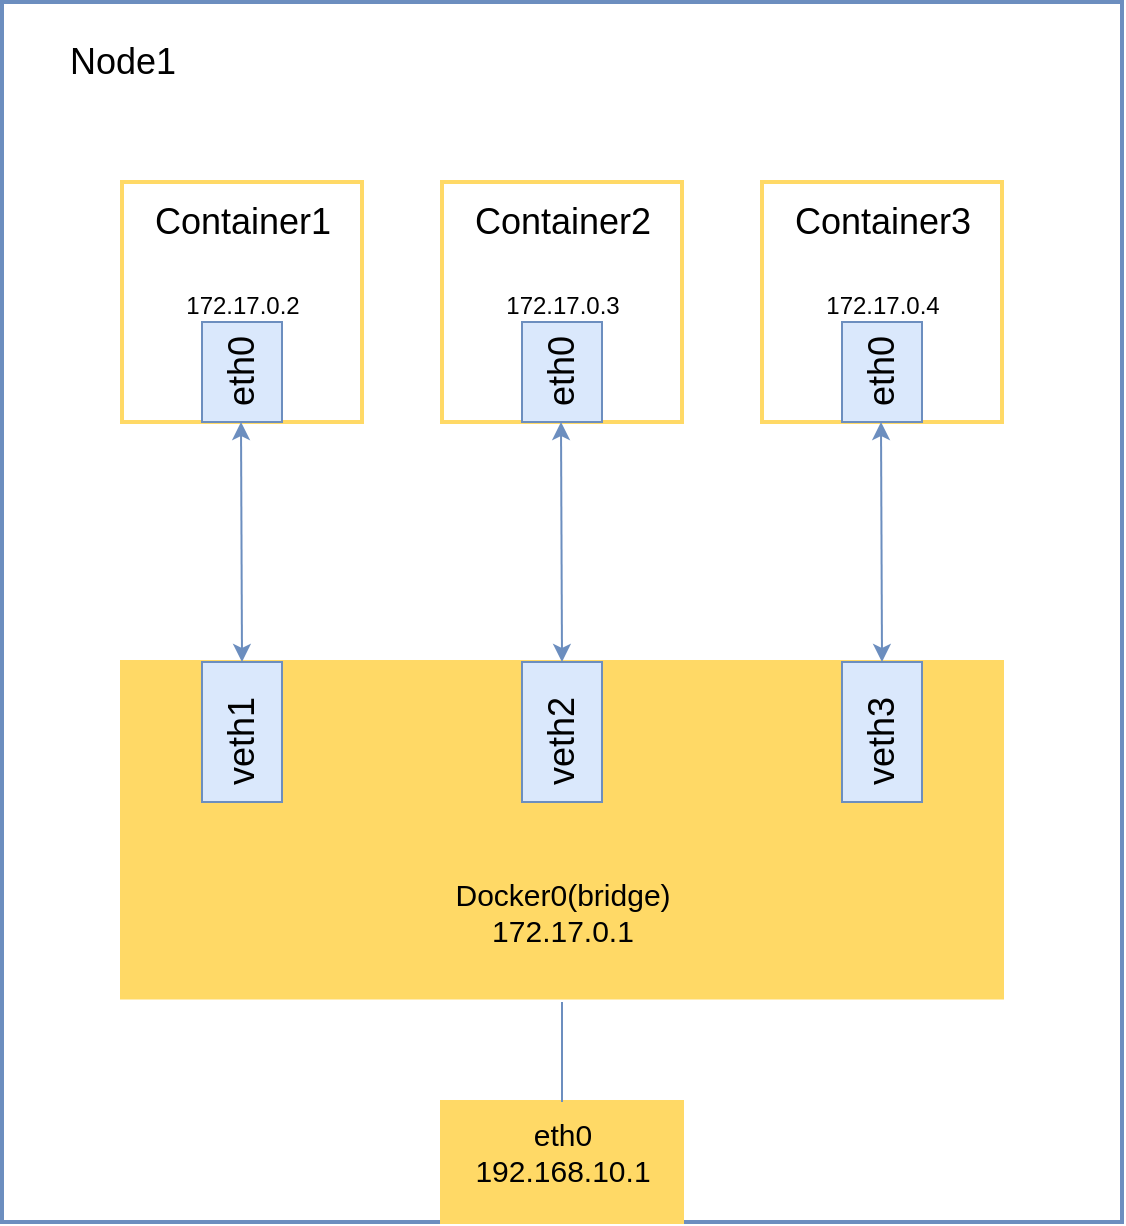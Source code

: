 <mxfile version="20.2.3" type="github" pages="4">
  <diagram id="d8gJm3nWXg_ljR8pKpvJ" name="bridge_mode">
    <mxGraphModel dx="1426" dy="793" grid="1" gridSize="10" guides="1" tooltips="1" connect="1" arrows="1" fold="1" page="1" pageScale="1" pageWidth="827" pageHeight="1169" math="0" shadow="0">
      <root>
        <object label="" frank-dc-drawpics="frank-dc-drawpics" id="0">
          <mxCell />
        </object>
        <mxCell id="1" parent="0" />
        <mxCell id="QsDPbeFdU3MrOihw1gsQ-39" value="" style="whiteSpace=wrap;html=1;shadow=0;fontSize=15;strokeColor=#6c8ebf;strokeWidth=2;fillColor=#FFFFFF;" vertex="1" parent="1">
          <mxGeometry x="100" y="70" width="560" height="610" as="geometry" />
        </mxCell>
        <mxCell id="QsDPbeFdU3MrOihw1gsQ-37" value="" style="whiteSpace=wrap;html=1;shadow=0;fontSize=15;strokeColor=#FFD966;strokeWidth=2;fillColor=#FFD966;" vertex="1" parent="1">
          <mxGeometry x="320" y="620" width="120" height="60" as="geometry" />
        </mxCell>
        <mxCell id="QsDPbeFdU3MrOihw1gsQ-35" value="" style="whiteSpace=wrap;html=1;shadow=0;fontSize=15;strokeColor=#FFD966;strokeWidth=2;fillColor=#FFD966;" vertex="1" parent="1">
          <mxGeometry x="160" y="400" width="440" height="167.75" as="geometry" />
        </mxCell>
        <mxCell id="QsDPbeFdU3MrOihw1gsQ-1" value="" style="whiteSpace=wrap;html=1;aspect=fixed;strokeColor=#FFD966;strokeWidth=2;" vertex="1" parent="1">
          <mxGeometry x="160" y="160" width="120" height="120" as="geometry" />
        </mxCell>
        <mxCell id="QsDPbeFdU3MrOihw1gsQ-2" value="&lt;font style=&quot;font-size: 18px;&quot;&gt;Container1&lt;/font&gt;" style="text;html=1;resizable=0;autosize=1;align=center;verticalAlign=middle;points=[];fillColor=none;strokeColor=none;rounded=0;" vertex="1" parent="1">
          <mxGeometry x="165" y="160" width="110" height="40" as="geometry" />
        </mxCell>
        <mxCell id="QsDPbeFdU3MrOihw1gsQ-3" value="&lt;font style=&quot;font-size: 12px;&quot;&gt;172.17.0.2&lt;/font&gt;" style="text;html=1;resizable=0;autosize=1;align=center;verticalAlign=middle;points=[];fillColor=none;strokeColor=none;rounded=0;fontSize=18;" vertex="1" parent="1">
          <mxGeometry x="180" y="200" width="80" height="40" as="geometry" />
        </mxCell>
        <mxCell id="QsDPbeFdU3MrOihw1gsQ-7" value="" style="rounded=0;whiteSpace=wrap;html=1;fontSize=12;fillColor=#dae8fc;strokeColor=#6c8ebf;" vertex="1" parent="1">
          <mxGeometry x="200" y="230" width="40" height="50" as="geometry" />
        </mxCell>
        <mxCell id="QsDPbeFdU3MrOihw1gsQ-8" value="&lt;font style=&quot;font-size: 18px;&quot;&gt;eth0&lt;/font&gt;" style="text;html=1;resizable=0;autosize=1;align=center;verticalAlign=middle;points=[];fillColor=none;strokeColor=none;rounded=0;fontSize=12;horizontal=0;" vertex="1" parent="1">
          <mxGeometry x="195" y="230" width="50" height="50" as="geometry" />
        </mxCell>
        <mxCell id="QsDPbeFdU3MrOihw1gsQ-9" value="" style="whiteSpace=wrap;html=1;aspect=fixed;strokeColor=#FFD966;strokeWidth=2;" vertex="1" parent="1">
          <mxGeometry x="320" y="160" width="120" height="120" as="geometry" />
        </mxCell>
        <mxCell id="QsDPbeFdU3MrOihw1gsQ-10" value="&lt;font style=&quot;font-size: 18px;&quot;&gt;Container2&lt;/font&gt;" style="text;html=1;resizable=0;autosize=1;align=center;verticalAlign=middle;points=[];fillColor=none;strokeColor=none;rounded=0;" vertex="1" parent="1">
          <mxGeometry x="325" y="160" width="110" height="40" as="geometry" />
        </mxCell>
        <mxCell id="QsDPbeFdU3MrOihw1gsQ-11" value="&lt;font style=&quot;font-size: 12px;&quot;&gt;172.17.0.3&lt;/font&gt;" style="text;html=1;resizable=0;autosize=1;align=center;verticalAlign=middle;points=[];fillColor=none;strokeColor=none;rounded=0;fontSize=18;" vertex="1" parent="1">
          <mxGeometry x="340" y="200" width="80" height="40" as="geometry" />
        </mxCell>
        <mxCell id="QsDPbeFdU3MrOihw1gsQ-12" value="" style="rounded=0;whiteSpace=wrap;html=1;fontSize=12;fillColor=#dae8fc;strokeColor=#6c8ebf;" vertex="1" parent="1">
          <mxGeometry x="360" y="230" width="40" height="50" as="geometry" />
        </mxCell>
        <mxCell id="QsDPbeFdU3MrOihw1gsQ-13" value="&lt;font style=&quot;font-size: 18px;&quot;&gt;eth0&lt;/font&gt;" style="text;html=1;resizable=0;autosize=1;align=center;verticalAlign=middle;points=[];fillColor=none;strokeColor=none;rounded=0;fontSize=12;horizontal=0;" vertex="1" parent="1">
          <mxGeometry x="355" y="230" width="50" height="50" as="geometry" />
        </mxCell>
        <mxCell id="QsDPbeFdU3MrOihw1gsQ-14" value="" style="whiteSpace=wrap;html=1;aspect=fixed;strokeColor=#FFD966;strokeWidth=2;" vertex="1" parent="1">
          <mxGeometry x="480" y="160" width="120" height="120" as="geometry" />
        </mxCell>
        <mxCell id="QsDPbeFdU3MrOihw1gsQ-15" value="&lt;span style=&quot;font-size: 18px;&quot;&gt;Container3&lt;/span&gt;" style="text;html=1;resizable=0;autosize=1;align=center;verticalAlign=middle;points=[];fillColor=none;strokeColor=none;rounded=0;" vertex="1" parent="1">
          <mxGeometry x="485" y="160" width="110" height="40" as="geometry" />
        </mxCell>
        <mxCell id="QsDPbeFdU3MrOihw1gsQ-16" value="&lt;font style=&quot;font-size: 12px;&quot;&gt;172.17.0.4&lt;/font&gt;" style="text;html=1;resizable=0;autosize=1;align=center;verticalAlign=middle;points=[];fillColor=none;strokeColor=none;rounded=0;fontSize=18;" vertex="1" parent="1">
          <mxGeometry x="500" y="200" width="80" height="40" as="geometry" />
        </mxCell>
        <mxCell id="QsDPbeFdU3MrOihw1gsQ-17" value="" style="rounded=0;whiteSpace=wrap;html=1;fontSize=12;fillColor=#dae8fc;strokeColor=#6c8ebf;" vertex="1" parent="1">
          <mxGeometry x="520" y="230" width="40" height="50" as="geometry" />
        </mxCell>
        <mxCell id="QsDPbeFdU3MrOihw1gsQ-18" value="&lt;font style=&quot;font-size: 18px;&quot;&gt;eth0&lt;/font&gt;" style="text;html=1;resizable=0;autosize=1;align=center;verticalAlign=middle;points=[];fillColor=none;strokeColor=none;rounded=0;fontSize=12;horizontal=0;" vertex="1" parent="1">
          <mxGeometry x="515" y="230" width="50" height="50" as="geometry" />
        </mxCell>
        <mxCell id="QsDPbeFdU3MrOihw1gsQ-25" value="" style="rounded=0;whiteSpace=wrap;html=1;fontSize=12;fillColor=#dae8fc;strokeColor=#6c8ebf;shadow=0;" vertex="1" parent="1">
          <mxGeometry x="200" y="400" width="40" height="70" as="geometry" />
        </mxCell>
        <mxCell id="QsDPbeFdU3MrOihw1gsQ-20" value="&lt;font style=&quot;font-size: 18px;&quot;&gt;veth1&lt;/font&gt;" style="text;html=1;resizable=0;autosize=1;align=center;verticalAlign=middle;points=[];rounded=0;fontSize=12;horizontal=0;" vertex="1" parent="1">
          <mxGeometry x="195" y="410" width="50" height="60" as="geometry" />
        </mxCell>
        <mxCell id="QsDPbeFdU3MrOihw1gsQ-27" value="" style="endArrow=classic;startArrow=classic;html=1;rounded=0;fontSize=18;exitX=0.5;exitY=0;exitDx=0;exitDy=0;fillColor=#dae8fc;strokeColor=#6c8ebf;" edge="1" parent="1" source="QsDPbeFdU3MrOihw1gsQ-25">
          <mxGeometry width="50" height="50" relative="1" as="geometry">
            <mxPoint x="219.5" y="370" as="sourcePoint" />
            <mxPoint x="219.5" y="280" as="targetPoint" />
          </mxGeometry>
        </mxCell>
        <mxCell id="QsDPbeFdU3MrOihw1gsQ-28" value="" style="rounded=0;whiteSpace=wrap;html=1;fontSize=12;fillColor=#dae8fc;strokeColor=#6c8ebf;shadow=0;" vertex="1" parent="1">
          <mxGeometry x="360" y="400" width="40" height="70" as="geometry" />
        </mxCell>
        <mxCell id="QsDPbeFdU3MrOihw1gsQ-29" value="&lt;font style=&quot;font-size: 18px;&quot;&gt;veth2&lt;/font&gt;" style="text;html=1;resizable=0;autosize=1;align=center;verticalAlign=middle;points=[];rounded=0;fontSize=12;horizontal=0;" vertex="1" parent="1">
          <mxGeometry x="355" y="410" width="50" height="60" as="geometry" />
        </mxCell>
        <mxCell id="QsDPbeFdU3MrOihw1gsQ-30" value="" style="endArrow=classic;startArrow=classic;html=1;rounded=0;fontSize=18;exitX=0.5;exitY=0;exitDx=0;exitDy=0;fillColor=#dae8fc;strokeColor=#6c8ebf;" edge="1" parent="1" source="QsDPbeFdU3MrOihw1gsQ-28">
          <mxGeometry width="50" height="50" relative="1" as="geometry">
            <mxPoint x="379.5" y="370" as="sourcePoint" />
            <mxPoint x="379.5" y="280" as="targetPoint" />
          </mxGeometry>
        </mxCell>
        <mxCell id="QsDPbeFdU3MrOihw1gsQ-31" value="" style="rounded=0;whiteSpace=wrap;html=1;fontSize=12;fillColor=#dae8fc;strokeColor=#6c8ebf;shadow=0;" vertex="1" parent="1">
          <mxGeometry x="520" y="400" width="40" height="70" as="geometry" />
        </mxCell>
        <mxCell id="QsDPbeFdU3MrOihw1gsQ-32" value="&lt;font style=&quot;font-size: 18px;&quot;&gt;veth3&lt;/font&gt;" style="text;html=1;resizable=0;autosize=1;align=center;verticalAlign=middle;points=[];rounded=0;fontSize=12;horizontal=0;" vertex="1" parent="1">
          <mxGeometry x="515" y="410" width="50" height="60" as="geometry" />
        </mxCell>
        <mxCell id="QsDPbeFdU3MrOihw1gsQ-33" value="" style="endArrow=classic;startArrow=classic;html=1;rounded=0;fontSize=18;exitX=0.5;exitY=0;exitDx=0;exitDy=0;fillColor=#dae8fc;strokeColor=#6c8ebf;" edge="1" parent="1" source="QsDPbeFdU3MrOihw1gsQ-31">
          <mxGeometry width="50" height="50" relative="1" as="geometry">
            <mxPoint x="539.5" y="370" as="sourcePoint" />
            <mxPoint x="539.5" y="280" as="targetPoint" />
          </mxGeometry>
        </mxCell>
        <mxCell id="QsDPbeFdU3MrOihw1gsQ-34" value="Docker0(bridge)&lt;br style=&quot;font-size: 15px;&quot;&gt;172.17.0.1" style="text;html=1;resizable=0;autosize=1;align=center;verticalAlign=middle;points=[];fillColor=none;strokeColor=none;rounded=0;shadow=0;fontSize=15;" vertex="1" parent="1">
          <mxGeometry x="315" y="500" width="130" height="50" as="geometry" />
        </mxCell>
        <mxCell id="QsDPbeFdU3MrOihw1gsQ-36" value="eth0&lt;br&gt;192.168.10.1" style="text;html=1;resizable=0;autosize=1;align=center;verticalAlign=middle;points=[];fillColor=none;strokeColor=none;rounded=0;shadow=0;fontSize=15;" vertex="1" parent="1">
          <mxGeometry x="325" y="620" width="110" height="50" as="geometry" />
        </mxCell>
        <mxCell id="QsDPbeFdU3MrOihw1gsQ-38" value="" style="endArrow=none;html=1;rounded=0;fontSize=15;exitX=0.5;exitY=0;exitDx=0;exitDy=0;exitPerimeter=0;fillColor=#dae8fc;strokeColor=#6c8ebf;" edge="1" parent="1" source="QsDPbeFdU3MrOihw1gsQ-36">
          <mxGeometry width="50" height="50" relative="1" as="geometry">
            <mxPoint x="379.5" y="590" as="sourcePoint" />
            <mxPoint x="380" y="570" as="targetPoint" />
          </mxGeometry>
        </mxCell>
        <mxCell id="QsDPbeFdU3MrOihw1gsQ-40" value="Node1" style="text;html=1;resizable=0;autosize=1;align=center;verticalAlign=middle;points=[];fillColor=none;strokeColor=none;rounded=0;shadow=0;fontSize=18;" vertex="1" parent="1">
          <mxGeometry x="120" y="80" width="80" height="40" as="geometry" />
        </mxCell>
      </root>
    </mxGraphModel>
  </diagram>
  <diagram id="KIMT8grROVlTTHYs9mRf" name="container_mode">
    <mxGraphModel dx="1426" dy="793" grid="1" gridSize="10" guides="1" tooltips="1" connect="1" arrows="1" fold="1" page="1" pageScale="1" pageWidth="827" pageHeight="1169" math="0" shadow="0">
      <root>
        <mxCell id="0" />
        <mxCell id="1" parent="0" />
        <mxCell id="_iRKPascGsHr-x5VkFqD-3" value="" style="whiteSpace=wrap;html=1;shadow=0;fontSize=15;strokeColor=#FFD966;strokeWidth=2;fillColor=#FFD966;" vertex="1" parent="1">
          <mxGeometry x="160" y="400" width="440" height="160" as="geometry" />
        </mxCell>
        <mxCell id="_iRKPascGsHr-x5VkFqD-4" value="" style="whiteSpace=wrap;html=1;aspect=fixed;strokeColor=#FFD966;strokeWidth=2;" vertex="1" parent="1">
          <mxGeometry x="160" y="180" width="120" height="120" as="geometry" />
        </mxCell>
        <mxCell id="_iRKPascGsHr-x5VkFqD-5" value="&lt;span style=&quot;font-size: 18px;&quot;&gt;Container1&lt;/span&gt;" style="text;html=1;resizable=0;autosize=1;align=center;verticalAlign=middle;points=[];fillColor=none;strokeColor=none;rounded=0;" vertex="1" parent="1">
          <mxGeometry x="165" y="190" width="110" height="40" as="geometry" />
        </mxCell>
        <mxCell id="_iRKPascGsHr-x5VkFqD-6" value="&lt;font style=&quot;font-size: 12px;&quot;&gt;172.17.0.2&lt;/font&gt;" style="text;html=1;resizable=0;autosize=1;align=center;verticalAlign=middle;points=[];fillColor=none;strokeColor=none;rounded=0;fontSize=18;" vertex="1" parent="1">
          <mxGeometry x="180" y="240" width="80" height="40" as="geometry" />
        </mxCell>
        <mxCell id="_iRKPascGsHr-x5VkFqD-7" value="" style="rounded=0;whiteSpace=wrap;html=1;fontSize=12;fillColor=#dae8fc;strokeColor=#6c8ebf;" vertex="1" parent="1">
          <mxGeometry x="190" y="280" width="60" height="30" as="geometry" />
        </mxCell>
        <mxCell id="_iRKPascGsHr-x5VkFqD-8" value="&lt;font style=&quot;font-size: 18px;&quot;&gt;eth0&lt;/font&gt;" style="text;html=1;resizable=0;autosize=1;align=center;verticalAlign=middle;points=[];fillColor=none;strokeColor=none;rounded=0;fontSize=12;horizontal=1;" vertex="1" parent="1">
          <mxGeometry x="195" y="270" width="50" height="50" as="geometry" />
        </mxCell>
        <mxCell id="_iRKPascGsHr-x5VkFqD-19" value="" style="rounded=0;whiteSpace=wrap;html=1;fontSize=12;fillColor=#dae8fc;strokeColor=#6c8ebf;shadow=0;" vertex="1" parent="1">
          <mxGeometry x="335" y="380" width="90" height="40" as="geometry" />
        </mxCell>
        <mxCell id="_iRKPascGsHr-x5VkFqD-20" value="&lt;font style=&quot;font-size: 18px;&quot;&gt;veth1&lt;/font&gt;" style="text;html=1;resizable=0;autosize=1;align=center;verticalAlign=middle;points=[];rounded=0;fontSize=12;horizontal=1;" vertex="1" parent="1">
          <mxGeometry x="355" y="370" width="50" height="60" as="geometry" />
        </mxCell>
        <mxCell id="_iRKPascGsHr-x5VkFqD-21" value="" style="endArrow=none;startArrow=none;html=1;rounded=0;fontSize=18;exitX=0.5;exitY=0;exitDx=0;exitDy=0;fillColor=#dae8fc;strokeColor=#6c8ebf;entryX=0.5;entryY=1;entryDx=0;entryDy=0;startFill=0;endFill=0;" edge="1" parent="1" source="_iRKPascGsHr-x5VkFqD-19" target="_iRKPascGsHr-x5VkFqD-7">
          <mxGeometry width="50" height="50" relative="1" as="geometry">
            <mxPoint x="219.5" y="370" as="sourcePoint" />
            <mxPoint x="219.5" y="280" as="targetPoint" />
          </mxGeometry>
        </mxCell>
        <mxCell id="_iRKPascGsHr-x5VkFqD-28" value="Docker0(bridge)&lt;br style=&quot;font-size: 15px;&quot;&gt;172.17.0.1" style="text;html=1;resizable=0;autosize=1;align=center;verticalAlign=middle;points=[];fillColor=none;strokeColor=none;rounded=0;shadow=0;fontSize=15;" vertex="1" parent="1">
          <mxGeometry x="315" y="420" width="130" height="50" as="geometry" />
        </mxCell>
        <mxCell id="_iRKPascGsHr-x5VkFqD-29" value="192.168.10.1" style="text;html=1;resizable=0;autosize=1;align=center;verticalAlign=middle;points=[];fillColor=none;strokeColor=none;rounded=0;shadow=0;fontSize=15;" vertex="1" parent="1">
          <mxGeometry x="325" y="510" width="110" height="30" as="geometry" />
        </mxCell>
        <mxCell id="_iRKPascGsHr-x5VkFqD-30" value="" style="endArrow=none;html=1;rounded=0;fontSize=15;fillColor=#dae8fc;strokeColor=#6c8ebf;" edge="1" parent="1">
          <mxGeometry width="50" height="50" relative="1" as="geometry">
            <mxPoint x="660" y="375.667" as="sourcePoint" />
            <mxPoint x="660" y="394.333" as="targetPoint" />
          </mxGeometry>
        </mxCell>
        <mxCell id="ef-q_lBsc_PkXA_oNX7v-1" value="" style="rounded=0;whiteSpace=wrap;html=1;fontSize=12;fillColor=#dae8fc;strokeColor=#6c8ebf;shadow=0;" vertex="1" parent="1">
          <mxGeometry x="335" y="540" width="90" height="40" as="geometry" />
        </mxCell>
        <mxCell id="ef-q_lBsc_PkXA_oNX7v-2" value="&lt;font style=&quot;font-size: 18px;&quot;&gt;eth0&lt;/font&gt;" style="text;html=1;resizable=0;autosize=1;align=center;verticalAlign=middle;points=[];rounded=0;fontSize=12;horizontal=1;" vertex="1" parent="1">
          <mxGeometry x="350" y="540" width="60" height="40" as="geometry" />
        </mxCell>
        <mxCell id="ef-q_lBsc_PkXA_oNX7v-8" value="" style="whiteSpace=wrap;html=1;aspect=fixed;strokeColor=#FFD966;strokeWidth=2;" vertex="1" parent="1">
          <mxGeometry x="590" y="180" width="120" height="120" as="geometry" />
        </mxCell>
        <mxCell id="ef-q_lBsc_PkXA_oNX7v-9" value="&lt;span style=&quot;font-size: 18px;&quot;&gt;Container2&lt;/span&gt;" style="text;html=1;resizable=0;autosize=1;align=center;verticalAlign=middle;points=[];fillColor=none;strokeColor=none;rounded=0;" vertex="1" parent="1">
          <mxGeometry x="595" y="190" width="110" height="40" as="geometry" />
        </mxCell>
        <mxCell id="ef-q_lBsc_PkXA_oNX7v-11" value="" style="rounded=0;whiteSpace=wrap;html=1;fontSize=12;fillColor=#dae8fc;strokeColor=#6c8ebf;" vertex="1" parent="1">
          <mxGeometry x="620" y="280" width="60" height="30" as="geometry" />
        </mxCell>
        <mxCell id="ef-q_lBsc_PkXA_oNX7v-12" value="&lt;font style=&quot;font-size: 18px;&quot;&gt;eth0&lt;/font&gt;" style="text;html=1;resizable=0;autosize=1;align=center;verticalAlign=middle;points=[];fillColor=none;strokeColor=none;rounded=0;fontSize=12;horizontal=1;" vertex="1" parent="1">
          <mxGeometry x="625" y="270" width="50" height="50" as="geometry" />
        </mxCell>
        <mxCell id="ef-q_lBsc_PkXA_oNX7v-13" value="" style="endArrow=none;html=1;rounded=0;fontSize=18;exitX=0.75;exitY=1;exitDx=0;exitDy=0;entryX=0.25;entryY=1;entryDx=0;entryDy=0;strokeColor=#66FF66;strokeWidth=3;" edge="1" parent="1" source="_iRKPascGsHr-x5VkFqD-4" target="ef-q_lBsc_PkXA_oNX7v-8">
          <mxGeometry width="50" height="50" relative="1" as="geometry">
            <mxPoint x="360" y="270" as="sourcePoint" />
            <mxPoint x="410" y="220" as="targetPoint" />
          </mxGeometry>
        </mxCell>
      </root>
    </mxGraphModel>
  </diagram>
  <diagram id="dAez_1ZplqFZfkvfQlK1" name="host_mode">
    <mxGraphModel dx="1426" dy="793" grid="1" gridSize="10" guides="1" tooltips="1" connect="1" arrows="1" fold="1" page="1" pageScale="1" pageWidth="827" pageHeight="1169" math="0" shadow="0">
      <root>
        <mxCell id="0" />
        <mxCell id="1" parent="0" />
        <mxCell id="GSFvOUALjXJhR1v8Pb5r-11" value="" style="whiteSpace=wrap;html=1;shadow=0;fontSize=18;strokeColor=#0e8088;strokeWidth=2;fillColor=#99CCFF;" vertex="1" parent="1">
          <mxGeometry x="89" y="100" width="620" height="420" as="geometry" />
        </mxCell>
        <mxCell id="XsRxvZhJUOOTicYVPLUy-1" value="" style="whiteSpace=wrap;html=1;shadow=0;fontSize=15;strokeColor=#FFD966;strokeWidth=2;fillColor=#66FFFF;" vertex="1" parent="1">
          <mxGeometry x="300" y="400" width="200" height="100" as="geometry" />
        </mxCell>
        <mxCell id="XsRxvZhJUOOTicYVPLUy-11" value="eth0&lt;br&gt;192.168.10.1" style="text;html=1;resizable=0;autosize=1;align=center;verticalAlign=middle;points=[];rounded=0;shadow=0;fontSize=15;fontColor=#000000;" vertex="1" parent="1">
          <mxGeometry x="344" y="425" width="110" height="50" as="geometry" />
        </mxCell>
        <mxCell id="GSFvOUALjXJhR1v8Pb5r-1" value="" style="whiteSpace=wrap;html=1;shadow=0;fontSize=15;strokeColor=#FFD966;strokeWidth=2;fillColor=#66FFFF;" vertex="1" parent="1">
          <mxGeometry x="120" y="200" width="200" height="100" as="geometry" />
        </mxCell>
        <mxCell id="GSFvOUALjXJhR1v8Pb5r-2" value="192.168.10.1:80" style="text;html=1;resizable=0;autosize=1;align=center;verticalAlign=middle;points=[];rounded=0;shadow=0;fontSize=15;fontColor=#000000;" vertex="1" parent="1">
          <mxGeometry x="155" y="260" width="130" height="30" as="geometry" />
        </mxCell>
        <mxCell id="GSFvOUALjXJhR1v8Pb5r-5" value="Container1&lt;br&gt;" style="text;html=1;resizable=0;autosize=1;align=center;verticalAlign=middle;points=[];fillColor=none;strokeColor=none;rounded=0;shadow=0;fontSize=18;fontColor=#000000;" vertex="1" parent="1">
          <mxGeometry x="165" y="200" width="110" height="40" as="geometry" />
        </mxCell>
        <mxCell id="GSFvOUALjXJhR1v8Pb5r-6" value="" style="whiteSpace=wrap;html=1;shadow=0;fontSize=15;strokeColor=#FFD966;strokeWidth=2;fillColor=#66FFFF;" vertex="1" parent="1">
          <mxGeometry x="480" y="200" width="200" height="100" as="geometry" />
        </mxCell>
        <mxCell id="GSFvOUALjXJhR1v8Pb5r-7" value="192.168.10.1:3306" style="text;html=1;resizable=0;autosize=1;align=center;verticalAlign=middle;points=[];rounded=0;shadow=0;fontSize=15;fontColor=#000000;" vertex="1" parent="1">
          <mxGeometry x="505" y="260" width="150" height="30" as="geometry" />
        </mxCell>
        <mxCell id="GSFvOUALjXJhR1v8Pb5r-8" value="Container2" style="text;html=1;resizable=0;autosize=1;align=center;verticalAlign=middle;points=[];fillColor=none;strokeColor=none;rounded=0;shadow=0;fontSize=18;fontColor=#000000;" vertex="1" parent="1">
          <mxGeometry x="525" y="200" width="110" height="40" as="geometry" />
        </mxCell>
        <mxCell id="GSFvOUALjXJhR1v8Pb5r-9" value="" style="endArrow=none;startArrow=classic;html=1;rounded=0;fontSize=18;fontColor=#000000;strokeColor=#66FF66;strokeWidth=3;exitX=0.5;exitY=0;exitDx=0;exitDy=0;endFill=0;" edge="1" parent="1" source="XsRxvZhJUOOTicYVPLUy-1">
          <mxGeometry width="50" height="50" relative="1" as="geometry">
            <mxPoint x="540" y="350" as="sourcePoint" />
            <mxPoint x="590" y="300" as="targetPoint" />
          </mxGeometry>
        </mxCell>
        <mxCell id="GSFvOUALjXJhR1v8Pb5r-10" value="" style="endArrow=none;startArrow=classic;html=1;rounded=0;fontSize=18;fontColor=#000000;strokeColor=#66FF66;strokeWidth=2;entryX=0.5;entryY=1;entryDx=0;entryDy=0;exitX=0.5;exitY=0;exitDx=0;exitDy=0;startFill=1;endFill=0;" edge="1" parent="1" source="XsRxvZhJUOOTicYVPLUy-1" target="GSFvOUALjXJhR1v8Pb5r-1">
          <mxGeometry width="50" height="50" relative="1" as="geometry">
            <mxPoint x="150" y="500" as="sourcePoint" />
            <mxPoint x="200" y="450" as="targetPoint" />
          </mxGeometry>
        </mxCell>
        <mxCell id="GSFvOUALjXJhR1v8Pb5r-12" value="Host" style="text;html=1;resizable=0;autosize=1;align=center;verticalAlign=middle;points=[];fillColor=none;strokeColor=none;rounded=0;shadow=0;fontSize=18;fontColor=#000000;" vertex="1" parent="1">
          <mxGeometry x="105" y="110" width="60" height="40" as="geometry" />
        </mxCell>
      </root>
    </mxGraphModel>
  </diagram>
  <diagram id="WQBBrUvB01DHsUipGKfa" name="none_mode">
    <mxGraphModel dx="1426" dy="793" grid="1" gridSize="10" guides="1" tooltips="1" connect="1" arrows="1" fold="1" page="1" pageScale="1" pageWidth="827" pageHeight="1169" math="0" shadow="0">
      <root>
        <mxCell id="0" />
        <mxCell id="1" parent="0" />
        <mxCell id="r1XO768RNgrdo1688bnx-20" value="" style="whiteSpace=wrap;html=1;shadow=0;fontSize=18;fontColor=#000000;strokeColor=#FFD966;strokeWidth=2;fillColor=#99CCFF;" vertex="1" parent="1">
          <mxGeometry x="160" y="230" width="120" height="60" as="geometry" />
        </mxCell>
        <mxCell id="r1XO768RNgrdo1688bnx-1" value="" style="whiteSpace=wrap;html=1;shadow=0;fontSize=15;strokeColor=#FFD966;strokeWidth=2;fillColor=#FFD966;" vertex="1" parent="1">
          <mxGeometry x="160" y="400" width="430" height="100" as="geometry" />
        </mxCell>
        <mxCell id="r1XO768RNgrdo1688bnx-3" value="&lt;span style=&quot;font-size: 18px;&quot;&gt;Container1&lt;/span&gt;" style="text;html=1;resizable=0;autosize=1;align=center;verticalAlign=middle;points=[];fillColor=none;strokeColor=none;rounded=0;" vertex="1" parent="1">
          <mxGeometry x="165" y="240" width="110" height="40" as="geometry" />
        </mxCell>
        <mxCell id="r1XO768RNgrdo1688bnx-7" value="&lt;font style=&quot;font-size: 18px;&quot;&gt;docker0&lt;/font&gt;" style="rounded=0;whiteSpace=wrap;html=1;fontSize=12;fillColor=#dae8fc;strokeColor=#6c8ebf;shadow=0;" vertex="1" parent="1">
          <mxGeometry x="335" y="380" width="90" height="40" as="geometry" />
        </mxCell>
        <mxCell id="r1XO768RNgrdo1688bnx-12" value="" style="endArrow=none;html=1;rounded=0;fontSize=15;fillColor=#dae8fc;strokeColor=#6c8ebf;" edge="1" parent="1">
          <mxGeometry width="50" height="50" relative="1" as="geometry">
            <mxPoint x="660" y="375.667" as="sourcePoint" />
            <mxPoint x="660" y="394.333" as="targetPoint" />
          </mxGeometry>
        </mxCell>
        <mxCell id="r1XO768RNgrdo1688bnx-13" value="" style="rounded=0;whiteSpace=wrap;html=1;fontSize=12;fillColor=#dae8fc;strokeColor=#6c8ebf;shadow=0;" vertex="1" parent="1">
          <mxGeometry x="322.5" y="480" width="115" height="40" as="geometry" />
        </mxCell>
        <mxCell id="r1XO768RNgrdo1688bnx-14" value="&lt;font style=&quot;font-size: 18px;&quot;&gt;eth0&lt;br&gt;192.168.10.1&lt;br&gt;&lt;/font&gt;" style="text;html=1;resizable=0;autosize=1;align=center;verticalAlign=middle;points=[];rounded=0;fontSize=12;horizontal=1;" vertex="1" parent="1">
          <mxGeometry x="315" y="470" width="130" height="60" as="geometry" />
        </mxCell>
        <mxCell id="r1XO768RNgrdo1688bnx-21" value="" style="whiteSpace=wrap;html=1;shadow=0;fontSize=18;fontColor=#000000;strokeColor=#FFD966;strokeWidth=2;fillColor=#66FFFF;" vertex="1" parent="1">
          <mxGeometry x="320" y="230" width="120" height="60" as="geometry" />
        </mxCell>
        <mxCell id="r1XO768RNgrdo1688bnx-22" value="&lt;span style=&quot;font-size: 18px;&quot;&gt;Container2&lt;/span&gt;" style="text;html=1;resizable=0;autosize=1;align=center;verticalAlign=middle;points=[];fillColor=none;strokeColor=none;rounded=0;" vertex="1" parent="1">
          <mxGeometry x="325" y="240" width="110" height="40" as="geometry" />
        </mxCell>
        <mxCell id="r1XO768RNgrdo1688bnx-23" value="" style="whiteSpace=wrap;html=1;shadow=0;fontSize=18;fontColor=#000000;strokeColor=#FFD966;strokeWidth=2;fillColor=#FFB366;" vertex="1" parent="1">
          <mxGeometry x="480" y="230" width="120" height="60" as="geometry" />
        </mxCell>
        <mxCell id="r1XO768RNgrdo1688bnx-24" value="&lt;span style=&quot;font-size: 18px;&quot;&gt;Container3&lt;/span&gt;" style="text;html=1;resizable=0;autosize=1;align=center;verticalAlign=middle;points=[];fillColor=none;strokeColor=none;rounded=0;" vertex="1" parent="1">
          <mxGeometry x="485" y="240" width="110" height="40" as="geometry" />
        </mxCell>
      </root>
    </mxGraphModel>
  </diagram>
</mxfile>
